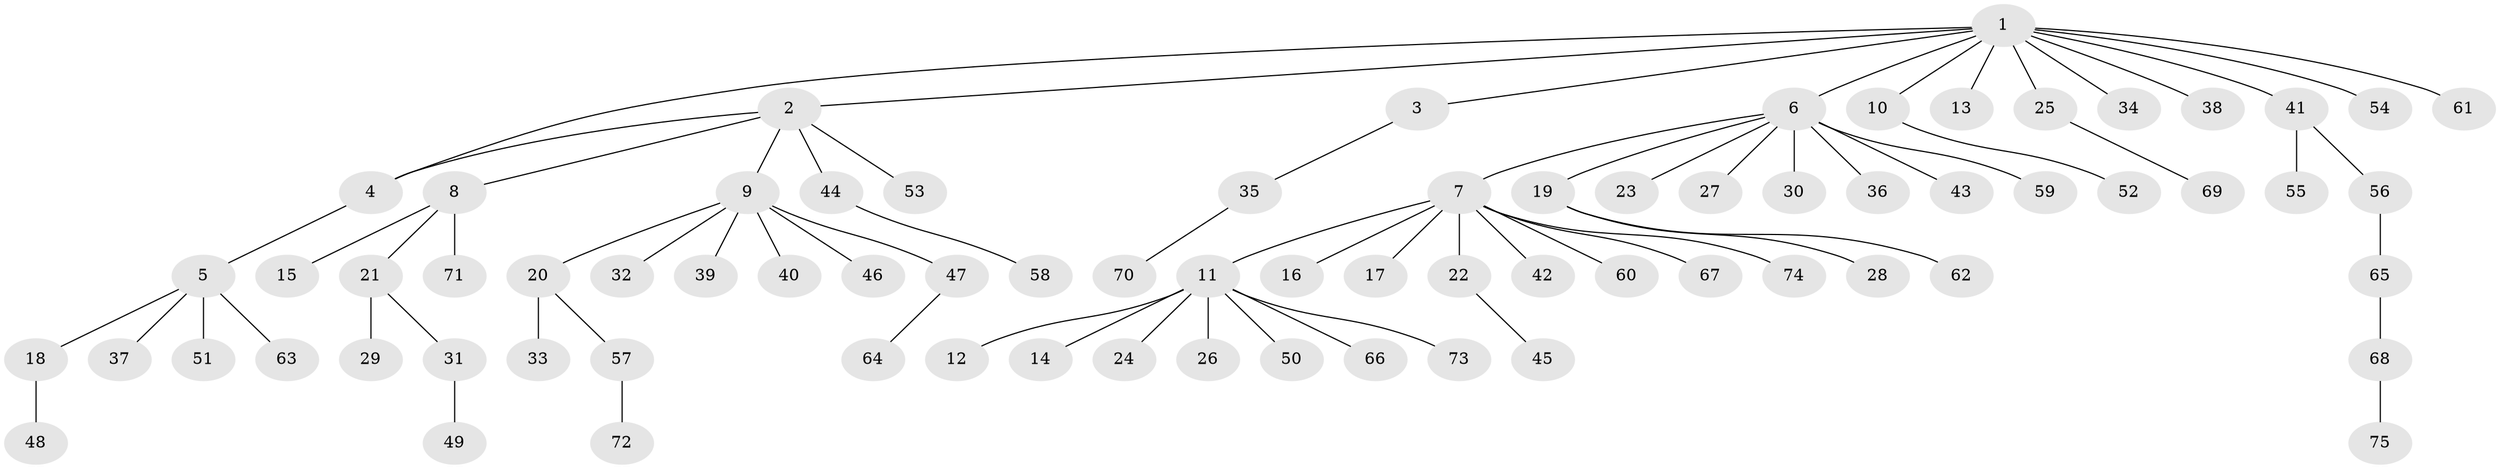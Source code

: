 // coarse degree distribution, {12: 0.019230769230769232, 6: 0.019230769230769232, 2: 0.038461538461538464, 3: 0.057692307692307696, 5: 0.019230769230769232, 8: 0.019230769230769232, 9: 0.019230769230769232, 7: 0.019230769230769232, 1: 0.7692307692307693, 4: 0.019230769230769232}
// Generated by graph-tools (version 1.1) at 2025/18/03/04/25 18:18:28]
// undirected, 75 vertices, 75 edges
graph export_dot {
graph [start="1"]
  node [color=gray90,style=filled];
  1;
  2;
  3;
  4;
  5;
  6;
  7;
  8;
  9;
  10;
  11;
  12;
  13;
  14;
  15;
  16;
  17;
  18;
  19;
  20;
  21;
  22;
  23;
  24;
  25;
  26;
  27;
  28;
  29;
  30;
  31;
  32;
  33;
  34;
  35;
  36;
  37;
  38;
  39;
  40;
  41;
  42;
  43;
  44;
  45;
  46;
  47;
  48;
  49;
  50;
  51;
  52;
  53;
  54;
  55;
  56;
  57;
  58;
  59;
  60;
  61;
  62;
  63;
  64;
  65;
  66;
  67;
  68;
  69;
  70;
  71;
  72;
  73;
  74;
  75;
  1 -- 2;
  1 -- 3;
  1 -- 4;
  1 -- 6;
  1 -- 10;
  1 -- 13;
  1 -- 25;
  1 -- 34;
  1 -- 38;
  1 -- 41;
  1 -- 54;
  1 -- 61;
  2 -- 4;
  2 -- 8;
  2 -- 9;
  2 -- 44;
  2 -- 53;
  3 -- 35;
  4 -- 5;
  5 -- 18;
  5 -- 37;
  5 -- 51;
  5 -- 63;
  6 -- 7;
  6 -- 19;
  6 -- 23;
  6 -- 27;
  6 -- 30;
  6 -- 36;
  6 -- 43;
  6 -- 59;
  7 -- 11;
  7 -- 16;
  7 -- 17;
  7 -- 22;
  7 -- 42;
  7 -- 60;
  7 -- 67;
  7 -- 74;
  8 -- 15;
  8 -- 21;
  8 -- 71;
  9 -- 20;
  9 -- 32;
  9 -- 39;
  9 -- 40;
  9 -- 46;
  9 -- 47;
  10 -- 52;
  11 -- 12;
  11 -- 14;
  11 -- 24;
  11 -- 26;
  11 -- 50;
  11 -- 66;
  11 -- 73;
  18 -- 48;
  19 -- 28;
  19 -- 62;
  20 -- 33;
  20 -- 57;
  21 -- 29;
  21 -- 31;
  22 -- 45;
  25 -- 69;
  31 -- 49;
  35 -- 70;
  41 -- 55;
  41 -- 56;
  44 -- 58;
  47 -- 64;
  56 -- 65;
  57 -- 72;
  65 -- 68;
  68 -- 75;
}
